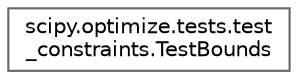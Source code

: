 digraph "Graphical Class Hierarchy"
{
 // LATEX_PDF_SIZE
  bgcolor="transparent";
  edge [fontname=Helvetica,fontsize=10,labelfontname=Helvetica,labelfontsize=10];
  node [fontname=Helvetica,fontsize=10,shape=box,height=0.2,width=0.4];
  rankdir="LR";
  Node0 [id="Node000000",label="scipy.optimize.tests.test\l_constraints.TestBounds",height=0.2,width=0.4,color="grey40", fillcolor="white", style="filled",URL="$dc/dc4/classscipy_1_1optimize_1_1tests_1_1test__constraints_1_1TestBounds.html",tooltip=" "];
}
